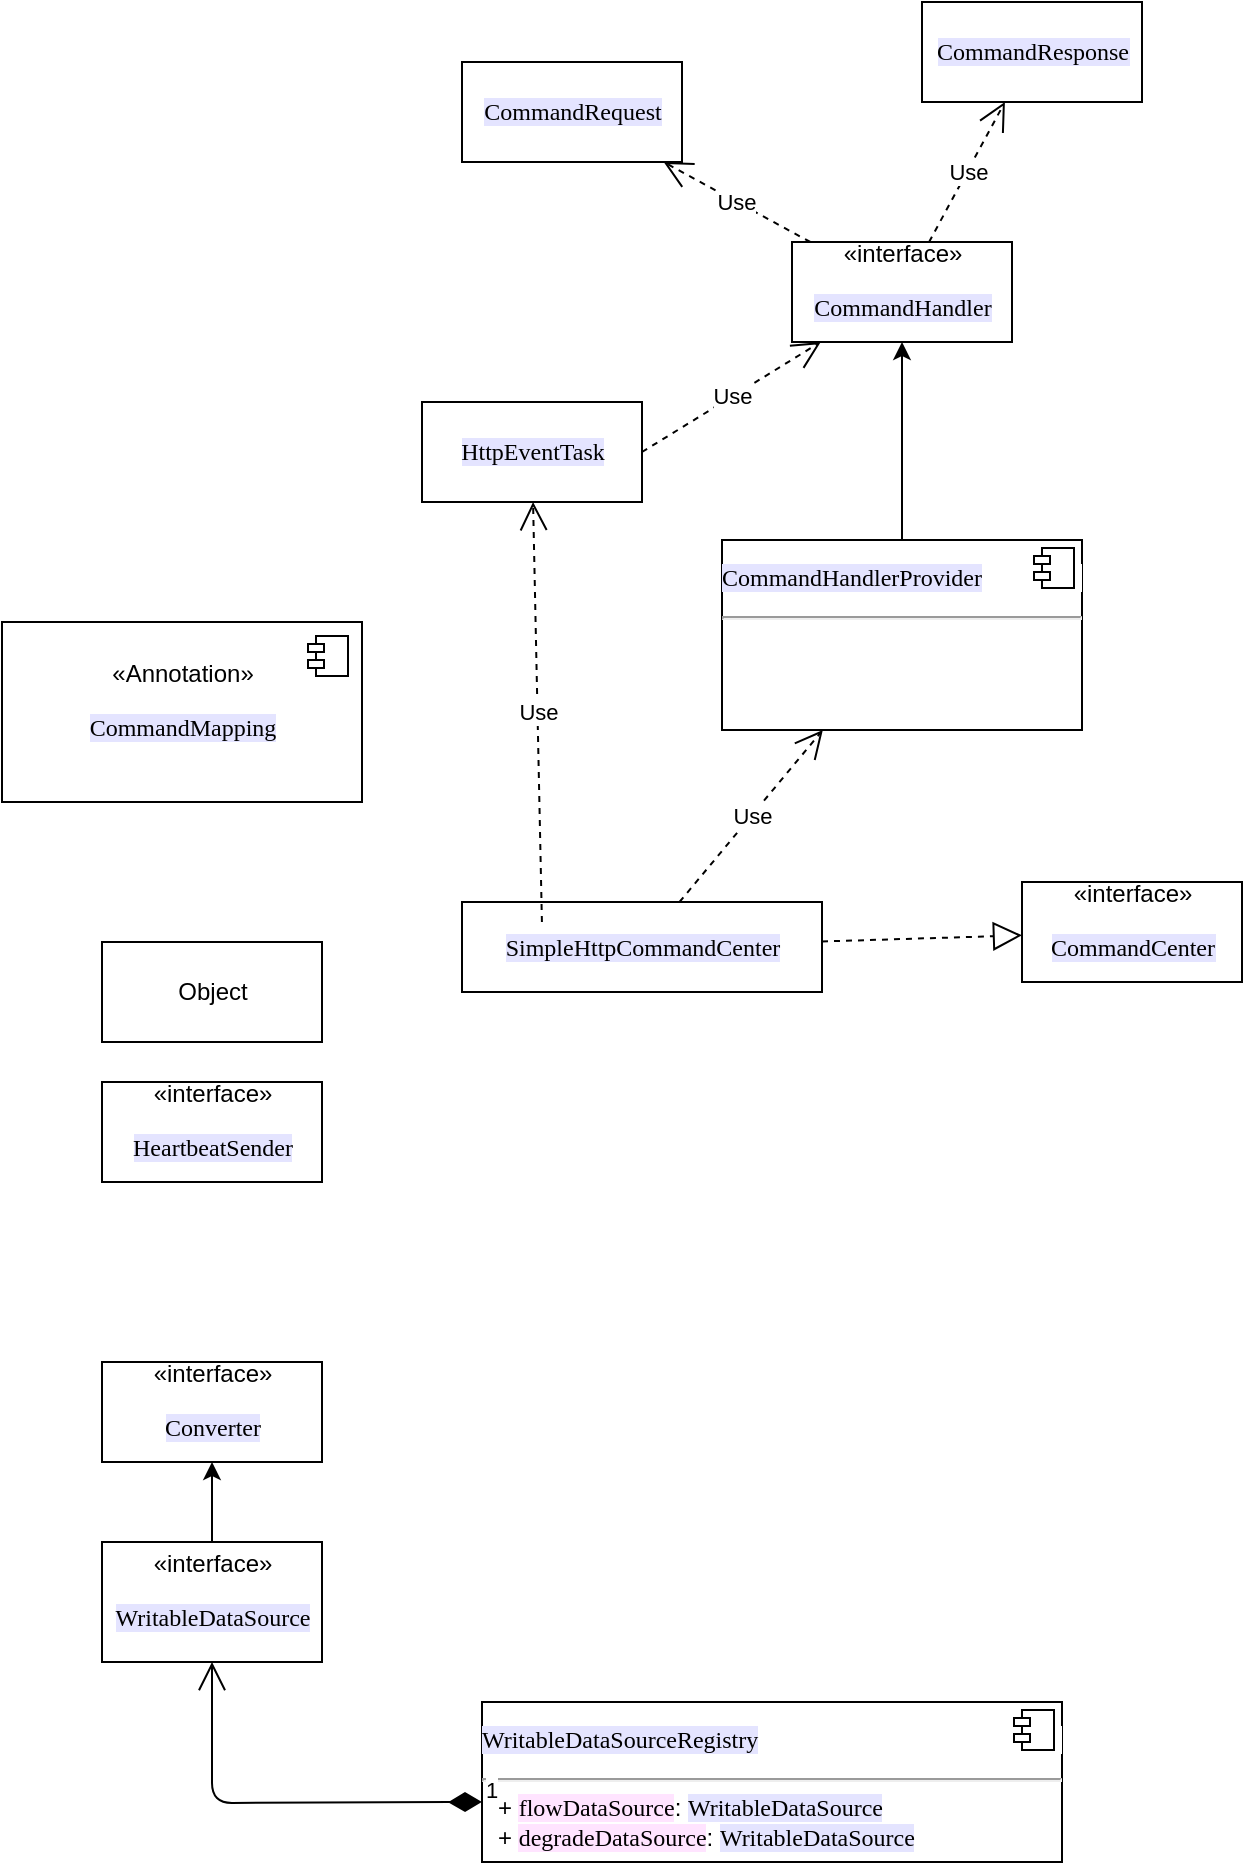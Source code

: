 <mxfile version="12.2.6" type="github" pages="1">
  <diagram id="KqSSShnu_zqnlX3PPxr-" name="第 1 页">
    <mxGraphModel dx="1168" dy="600" grid="1" gridSize="10" guides="1" tooltips="1" connect="1" arrows="1" fold="1" page="1" pageScale="1" pageWidth="827" pageHeight="1169" math="0" shadow="0">
      <root>
        <mxCell id="0"/>
        <mxCell id="1" parent="0"/>
        <mxCell id="y3yJiwpzIf4GWc2rWJCF-1" value="&lt;pre style=&quot;background-color: rgb(255 , 255 , 255) ; font-family: &amp;#34;consolas&amp;#34; ; font-size: 9pt&quot;&gt;&lt;span style=&quot;background-color: #e4e4ff&quot;&gt;CommandRequest&lt;/span&gt;&lt;/pre&gt;" style="html=1;" vertex="1" parent="1">
          <mxGeometry x="370" y="250" width="110" height="50" as="geometry"/>
        </mxCell>
        <mxCell id="y3yJiwpzIf4GWc2rWJCF-2" value="«interface»&lt;br&gt;&lt;pre style=&quot;background-color: rgb(255 , 255 , 255) ; font-family: &amp;#34;consolas&amp;#34; ; font-size: 9pt&quot;&gt;&lt;span style=&quot;background-color: #e4e4ff&quot;&gt;CommandHandler&lt;/span&gt;&lt;/pre&gt;" style="html=1;" vertex="1" parent="1">
          <mxGeometry x="535" y="340" width="110" height="50" as="geometry"/>
        </mxCell>
        <mxCell id="y3yJiwpzIf4GWc2rWJCF-3" value="&lt;pre style=&quot;background-color: rgb(255 , 255 , 255) ; font-family: &amp;#34;consolas&amp;#34; ; font-size: 9pt&quot;&gt;&lt;span style=&quot;background-color: #e4e4ff&quot;&gt;CommandResponse&lt;/span&gt;&lt;/pre&gt;" style="html=1;" vertex="1" parent="1">
          <mxGeometry x="600" y="220" width="110" height="50" as="geometry"/>
        </mxCell>
        <mxCell id="y3yJiwpzIf4GWc2rWJCF-23" style="edgeStyle=orthogonalEdgeStyle;rounded=0;orthogonalLoop=1;jettySize=auto;html=1;exitX=0.5;exitY=0;exitDx=0;exitDy=0;entryX=0.5;entryY=1;entryDx=0;entryDy=0;" edge="1" parent="1" source="y3yJiwpzIf4GWc2rWJCF-4" target="y3yJiwpzIf4GWc2rWJCF-2">
          <mxGeometry relative="1" as="geometry"/>
        </mxCell>
        <mxCell id="y3yJiwpzIf4GWc2rWJCF-4" value="&lt;pre style=&quot;background-color: rgb(255 , 255 , 255) ; font-family: &amp;#34;consolas&amp;#34; ; font-size: 9pt&quot;&gt;&lt;span style=&quot;background-color: #e4e4ff&quot;&gt;CommandHandlerProvider&lt;/span&gt;&lt;/pre&gt;&lt;hr&gt;&lt;p style=&quot;margin: 0px ; margin-left: 8px&quot;&gt;&lt;br&gt;&lt;/p&gt;" style="align=left;overflow=fill;html=1;" vertex="1" parent="1">
          <mxGeometry x="500" y="489" width="180" height="95" as="geometry"/>
        </mxCell>
        <mxCell id="y3yJiwpzIf4GWc2rWJCF-5" value="" style="shape=component;jettyWidth=8;jettyHeight=4;" vertex="1" parent="y3yJiwpzIf4GWc2rWJCF-4">
          <mxGeometry x="1" width="20" height="20" relative="1" as="geometry">
            <mxPoint x="-24" y="4" as="offset"/>
          </mxGeometry>
        </mxCell>
        <mxCell id="y3yJiwpzIf4GWc2rWJCF-6" value="«Annotation»&lt;br&gt;&lt;pre style=&quot;background-color: rgb(255 , 255 , 255) ; font-family: &amp;#34;consolas&amp;#34; ; font-size: 9pt&quot;&gt;&lt;span style=&quot;background-color: #e4e4ff&quot;&gt;CommandMapping&lt;/span&gt;&lt;/pre&gt;" style="html=1;" vertex="1" parent="1">
          <mxGeometry x="140" y="530" width="180" height="90" as="geometry"/>
        </mxCell>
        <mxCell id="y3yJiwpzIf4GWc2rWJCF-7" value="" style="shape=component;jettyWidth=8;jettyHeight=4;" vertex="1" parent="y3yJiwpzIf4GWc2rWJCF-6">
          <mxGeometry x="1" width="20" height="20" relative="1" as="geometry">
            <mxPoint x="-27" y="7" as="offset"/>
          </mxGeometry>
        </mxCell>
        <mxCell id="y3yJiwpzIf4GWc2rWJCF-8" value="Object" style="html=1;" vertex="1" parent="1">
          <mxGeometry x="190" y="690" width="110" height="50" as="geometry"/>
        </mxCell>
        <mxCell id="y3yJiwpzIf4GWc2rWJCF-9" value="«interface»&lt;br&gt;&lt;pre style=&quot;background-color: rgb(255 , 255 , 255) ; font-family: &amp;#34;consolas&amp;#34; ; font-size: 9pt&quot;&gt;&lt;span style=&quot;background-color: #e4e4ff&quot;&gt;HeartbeatSender&lt;/span&gt;&lt;/pre&gt;" style="html=1;" vertex="1" parent="1">
          <mxGeometry x="190" y="760" width="110" height="50" as="geometry"/>
        </mxCell>
        <mxCell id="y3yJiwpzIf4GWc2rWJCF-10" value="«interface»&lt;br&gt;&lt;pre style=&quot;background-color: rgb(255 , 255 , 255) ; font-family: &amp;#34;consolas&amp;#34; ; font-size: 9pt&quot;&gt;&lt;span style=&quot;background-color: #e4e4ff&quot;&gt;CommandCenter&lt;/span&gt;&lt;/pre&gt;" style="html=1;" vertex="1" parent="1">
          <mxGeometry x="650" y="660" width="110" height="50" as="geometry"/>
        </mxCell>
        <mxCell id="y3yJiwpzIf4GWc2rWJCF-11" value="«interface»&lt;br&gt;&lt;pre style=&quot;background-color: rgb(255 , 255 , 255) ; font-family: &amp;#34;consolas&amp;#34; ; font-size: 9pt&quot;&gt;&lt;span style=&quot;background-color: #e4e4ff&quot;&gt;Converter&lt;/span&gt;&lt;/pre&gt;" style="html=1;" vertex="1" parent="1">
          <mxGeometry x="190" y="900" width="110" height="50" as="geometry"/>
        </mxCell>
        <mxCell id="y3yJiwpzIf4GWc2rWJCF-16" style="edgeStyle=orthogonalEdgeStyle;rounded=0;orthogonalLoop=1;jettySize=auto;html=1;exitX=0.5;exitY=0;exitDx=0;exitDy=0;" edge="1" parent="1" source="y3yJiwpzIf4GWc2rWJCF-12" target="y3yJiwpzIf4GWc2rWJCF-11">
          <mxGeometry relative="1" as="geometry"/>
        </mxCell>
        <mxCell id="y3yJiwpzIf4GWc2rWJCF-12" value="«interface»&lt;br&gt;&lt;pre style=&quot;background-color: rgb(255 , 255 , 255) ; font-family: &amp;#34;consolas&amp;#34; ; font-size: 9pt&quot;&gt;&lt;span style=&quot;background-color: #e4e4ff&quot;&gt;WritableDataSource&lt;/span&gt;&lt;/pre&gt;" style="html=1;" vertex="1" parent="1">
          <mxGeometry x="190" y="990" width="110" height="60" as="geometry"/>
        </mxCell>
        <mxCell id="y3yJiwpzIf4GWc2rWJCF-13" value="&lt;pre style=&quot;background-color: rgb(255 , 255 , 255) ; font-family: &amp;#34;consolas&amp;#34; ; font-size: 9pt&quot;&gt;&lt;span style=&quot;background-color: #e4e4ff&quot;&gt;WritableDataSourceRegistry&lt;/span&gt;&lt;/pre&gt;&lt;hr&gt;&lt;p style=&quot;margin: 0px ; margin-left: 8px&quot;&gt;+&amp;nbsp;&lt;span style=&quot;background-color: rgb(255 , 228 , 255) ; font-family: &amp;#34;consolas&amp;#34; ; font-size: 9pt&quot;&gt;flowDataSource&lt;/span&gt;&lt;span&gt;:&amp;nbsp;&lt;/span&gt;&lt;span style=&quot;font-size: 9pt ; background-color: rgb(228 , 228 , 255) ; font-family: &amp;#34;consolas&amp;#34;&quot;&gt;WritableDataSource&lt;/span&gt;&lt;/p&gt;&lt;p style=&quot;margin: 0px ; margin-left: 8px&quot;&gt;+&amp;nbsp;&lt;span style=&quot;background-color: rgb(255 , 228 , 255) ; font-family: &amp;#34;consolas&amp;#34; ; font-size: 9pt&quot;&gt;degradeDataSource&lt;/span&gt;&lt;span&gt;:&amp;nbsp;&lt;/span&gt;&lt;span style=&quot;background-color: rgb(228 , 228 , 255) ; font-family: &amp;#34;consolas&amp;#34; ; font-size: 9pt&quot;&gt;WritableDataSource&lt;/span&gt;&lt;/p&gt;" style="align=left;overflow=fill;html=1;" vertex="1" parent="1">
          <mxGeometry x="380" y="1070" width="290" height="80" as="geometry"/>
        </mxCell>
        <mxCell id="y3yJiwpzIf4GWc2rWJCF-14" value="" style="shape=component;jettyWidth=8;jettyHeight=4;" vertex="1" parent="y3yJiwpzIf4GWc2rWJCF-13">
          <mxGeometry x="1" width="20" height="20" relative="1" as="geometry">
            <mxPoint x="-24" y="4" as="offset"/>
          </mxGeometry>
        </mxCell>
        <mxCell id="y3yJiwpzIf4GWc2rWJCF-15" value="1" style="endArrow=open;html=1;endSize=12;startArrow=diamondThin;startSize=14;startFill=1;edgeStyle=orthogonalEdgeStyle;align=left;verticalAlign=bottom;" edge="1" parent="y3yJiwpzIf4GWc2rWJCF-13" target="y3yJiwpzIf4GWc2rWJCF-12">
          <mxGeometry x="-1" y="3" relative="1" as="geometry">
            <mxPoint y="50" as="sourcePoint"/>
            <mxPoint x="345" y="50" as="targetPoint"/>
          </mxGeometry>
        </mxCell>
        <mxCell id="y3yJiwpzIf4GWc2rWJCF-17" value="Use" style="endArrow=open;endSize=12;dashed=1;html=1;" edge="1" parent="1" source="y3yJiwpzIf4GWc2rWJCF-2" target="y3yJiwpzIf4GWc2rWJCF-1">
          <mxGeometry width="160" relative="1" as="geometry">
            <mxPoint x="70" y="490" as="sourcePoint"/>
            <mxPoint x="230" y="490" as="targetPoint"/>
          </mxGeometry>
        </mxCell>
        <mxCell id="y3yJiwpzIf4GWc2rWJCF-19" value="Use" style="endArrow=open;endSize=12;dashed=1;html=1;" edge="1" parent="1" source="y3yJiwpzIf4GWc2rWJCF-2" target="y3yJiwpzIf4GWc2rWJCF-3">
          <mxGeometry width="160" relative="1" as="geometry">
            <mxPoint x="400" y="290" as="sourcePoint"/>
            <mxPoint x="560" y="290" as="targetPoint"/>
          </mxGeometry>
        </mxCell>
        <mxCell id="y3yJiwpzIf4GWc2rWJCF-20" value="&lt;pre style=&quot;background-color: rgb(255 , 255 , 255) ; font-family: &amp;#34;consolas&amp;#34; ; font-size: 9pt&quot;&gt;&lt;span style=&quot;background-color: #e4e4ff&quot;&gt;SimpleHttpCommandCenter&lt;/span&gt;&lt;/pre&gt;" style="html=1;" vertex="1" parent="1">
          <mxGeometry x="370" y="670" width="180" height="45" as="geometry"/>
        </mxCell>
        <mxCell id="y3yJiwpzIf4GWc2rWJCF-21" value="" style="endArrow=block;dashed=1;endFill=0;endSize=12;html=1;" edge="1" parent="1" source="y3yJiwpzIf4GWc2rWJCF-20" target="y3yJiwpzIf4GWc2rWJCF-10">
          <mxGeometry width="160" relative="1" as="geometry">
            <mxPoint x="160" y="1170" as="sourcePoint"/>
            <mxPoint x="320" y="1170" as="targetPoint"/>
          </mxGeometry>
        </mxCell>
        <mxCell id="y3yJiwpzIf4GWc2rWJCF-22" value="Use" style="endArrow=open;endSize=12;dashed=1;html=1;" edge="1" parent="1" source="y3yJiwpzIf4GWc2rWJCF-20" target="y3yJiwpzIf4GWc2rWJCF-4">
          <mxGeometry width="160" relative="1" as="geometry">
            <mxPoint x="558" y="950" as="sourcePoint"/>
            <mxPoint x="718" y="950" as="targetPoint"/>
          </mxGeometry>
        </mxCell>
        <mxCell id="y3yJiwpzIf4GWc2rWJCF-24" value="&lt;pre style=&quot;background-color: rgb(255 , 255 , 255) ; font-family: &amp;#34;consolas&amp;#34; ; font-size: 9pt&quot;&gt;&lt;span style=&quot;background-color: #e4e4ff&quot;&gt;HttpEventTask&lt;/span&gt;&lt;/pre&gt;" style="html=1;" vertex="1" parent="1">
          <mxGeometry x="350" y="420" width="110" height="50" as="geometry"/>
        </mxCell>
        <mxCell id="y3yJiwpzIf4GWc2rWJCF-25" value="Use" style="endArrow=open;endSize=12;dashed=1;html=1;exitX=0.222;exitY=0.222;exitDx=0;exitDy=0;exitPerimeter=0;" edge="1" parent="1" source="y3yJiwpzIf4GWc2rWJCF-20" target="y3yJiwpzIf4GWc2rWJCF-24">
          <mxGeometry width="160" relative="1" as="geometry">
            <mxPoint x="140" y="400" as="sourcePoint"/>
            <mxPoint x="300" y="400" as="targetPoint"/>
          </mxGeometry>
        </mxCell>
        <mxCell id="y3yJiwpzIf4GWc2rWJCF-27" value="Use" style="endArrow=open;endSize=12;dashed=1;html=1;exitX=1;exitY=0.5;exitDx=0;exitDy=0;" edge="1" parent="1" source="y3yJiwpzIf4GWc2rWJCF-24" target="y3yJiwpzIf4GWc2rWJCF-2">
          <mxGeometry width="160" relative="1" as="geometry">
            <mxPoint x="350" y="450" as="sourcePoint"/>
            <mxPoint x="510" y="450" as="targetPoint"/>
          </mxGeometry>
        </mxCell>
      </root>
    </mxGraphModel>
  </diagram>
</mxfile>
